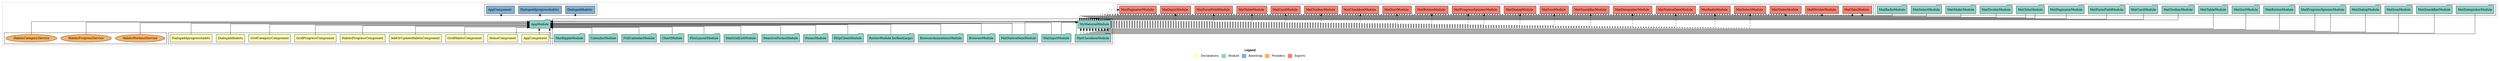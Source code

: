 digraph dependencies { node [shape="rect", style="filled", colorscheme=set312]; ranksep=0.4; compound=false; remincross=true; splines=true; splines=ortho; rankdir=LR; rankdir=TB; rankdir=BT; label=<<table BORDER="0"> <tr> <td colspan="5" align="center"><b>Legend</b></td> </tr> <tr> <td> <table BORDER="0"> <tr> <td bgcolor="#ffffb3" width="20"></td> <td>  Declarations</td> </tr> </table> </td> <td> <table BORDER="0"> <tr> <td bgcolor="#8dd3c7" width="20"></td> <td>  Module</td> </tr> </table> </td> <td> <table BORDER="0"> <tr> <td bgcolor="#80b1d3" width="20"></td> <td>  Bootstrap</td> </tr> </table> </td> <td> <table BORDER="0"> <tr> <td bgcolor="#fdb462" width="20"></td> <td>  Providers</td> </tr> </table> </td> <td> <table BORDER="0"> <tr> <td bgcolor="#fb8072" width="20"></td> <td>  Exports</td> </tr> </table> </td> </tr></table>>; ratio=compress; fontname="sans-serif";  subgraph "cluster_AppModule" { label=""; style="dotted";node [shape="folder", fillcolor=1]; subgraph cluster_AppModule_declarations { style="solid";node [style="filled", shape="rect"]; node [fillcolor=2]; "AppComponent"; node [fillcolor=2]; "HomeComponent"; node [fillcolor=2]; "GridHabitsComponent"; node [fillcolor=2]; "AddOrUpdateHabitsComponent"; node [fillcolor=2]; "HabitsProgressComponent"; node [fillcolor=2]; "GridProgressComponent"; node [fillcolor=2]; "GridCategoryComponent"; node [fillcolor=2]; "Dialogaddhabits"; node [fillcolor=2]; "Dialogaddprogresshabits"; }  "AppComponent" -> "AppModule" [style="solid", lhead="cluster_AppModule" ltail="cluster_AppModule_declarations"]; subgraph "cluster_AppModule_AppComponent_providers" { style="solid";  }  "HomeComponent" -> "AppModule" [style="solid", lhead="cluster_AppModule" ltail="cluster_AppModule_declarations"]; subgraph "cluster_AppModule_HomeComponent_providers" { style="solid";  }  "GridHabitsComponent" -> "AppModule" [style="solid", lhead="cluster_AppModule" ltail="cluster_AppModule_declarations"]; subgraph "cluster_AppModule_GridHabitsComponent_providers" { style="solid";  }  "AddOrUpdateHabitsComponent" -> "AppModule" [style="solid", lhead="cluster_AppModule" ltail="cluster_AppModule_declarations"]; subgraph "cluster_AppModule_AddOrUpdateHabitsComponent_providers" { style="solid";  }  "HabitsProgressComponent" -> "AppModule" [style="solid", lhead="cluster_AppModule" ltail="cluster_AppModule_declarations"]; subgraph "cluster_AppModule_HabitsProgressComponent_providers" { style="solid";  }  "GridProgressComponent" -> "AppModule" [style="solid", lhead="cluster_AppModule" ltail="cluster_AppModule_declarations"]; subgraph "cluster_AppModule_GridProgressComponent_providers" { style="solid";  }  "GridCategoryComponent" -> "AppModule" [style="solid", lhead="cluster_AppModule" ltail="cluster_AppModule_declarations"]; subgraph "cluster_AppModule_GridCategoryComponent_providers" { style="solid";  }  "Dialogaddhabits" -> "AppModule" [style="solid", lhead="cluster_AppModule" ltail="cluster_AppModule_declarations"]; subgraph "cluster_AppModule_Dialogaddhabits_providers" { style="solid";  }  "Dialogaddprogresshabits" -> "AppModule" [style="solid", lhead="cluster_AppModule" ltail="cluster_AppModule_declarations"]; subgraph "cluster_AppModule_Dialogaddprogresshabits_providers" { style="solid";  }    subgraph cluster_AppModule_imports { style="solid"; node [style="filled", fillcolor=1, shape="rect"];    "BrowserModule" [label="BrowserModule", shape="folder"];    "BrowserAnimationsModule" [label="BrowserAnimationsModule", shape="folder"];    "MyMaterialModule" [label="MyMaterialModule", shape="folder"];    "RouterModule.forRoot(args)" [label="RouterModule.forRoot(args)", shape="folder"];    "HttpClientModule" [label="HttpClientModule", shape="folder"];    "FormsModule" [label="FormsModule", shape="folder"];    "MatNativeDateModule" [label="MatNativeDateModule", shape="folder"];    "ReactiveFormsModule" [label="ReactiveFormsModule", shape="folder"];    "MatGridListModule" [label="MatGridListModule", shape="folder"];    "FlexLayoutModule" [label="FlexLayoutModule", shape="folder"];    "ChartModule" [label="ChartModule", shape="folder"];    "FullCalendarModule" [label="FullCalendarModule", shape="folder"];    "CalendarModule" [label="CalendarModule", shape="folder"];    "MatRippleModule" [label="MatRippleModule", shape="folder"];    "MatCheckboxModule" [label="MatCheckboxModule", shape="folder"];    "MatInputModule" [label="MatInputModule", shape="folder"];   }    "BrowserModule" -> "AppModule" [lhead="cluster_AppModule", ltail="cluster_AppModule_imports"];    "BrowserAnimationsModule" -> "AppModule" [lhead="cluster_AppModule", ltail="cluster_AppModule_imports"];    "MyMaterialModule" -> "AppModule" [lhead="cluster_AppModule", ltail="cluster_AppModule_imports"];    "RouterModule.forRoot(args)" -> "AppModule" [lhead="cluster_AppModule", ltail="cluster_AppModule_imports"];    "HttpClientModule" -> "AppModule" [lhead="cluster_AppModule", ltail="cluster_AppModule_imports"];    "FormsModule" -> "AppModule" [lhead="cluster_AppModule", ltail="cluster_AppModule_imports"];    "MatNativeDateModule" -> "AppModule" [lhead="cluster_AppModule", ltail="cluster_AppModule_imports"];    "ReactiveFormsModule" -> "AppModule" [lhead="cluster_AppModule", ltail="cluster_AppModule_imports"];    "MatGridListModule" -> "AppModule" [lhead="cluster_AppModule", ltail="cluster_AppModule_imports"];    "FlexLayoutModule" -> "AppModule" [lhead="cluster_AppModule", ltail="cluster_AppModule_imports"];    "ChartModule" -> "AppModule" [lhead="cluster_AppModule", ltail="cluster_AppModule_imports"];    "FullCalendarModule" -> "AppModule" [lhead="cluster_AppModule", ltail="cluster_AppModule_imports"];    "CalendarModule" -> "AppModule" [lhead="cluster_AppModule", ltail="cluster_AppModule_imports"];    "MatRippleModule" -> "AppModule" [lhead="cluster_AppModule", ltail="cluster_AppModule_imports"];    "MatCheckboxModule" -> "AppModule" [lhead="cluster_AppModule", ltail="cluster_AppModule_imports"];    "MatInputModule" -> "AppModule" [lhead="cluster_AppModule", ltail="cluster_AppModule_imports"];     subgraph cluster_AppModule_exports { style="solid";node [style="filled", fillcolor=4, shape="rect"];}    subgraph cluster_AppModule_bootstrap { style="solid"; node [style="filled", fillcolor=5, shape="rect"];  "AppComponent " [label="AppComponent ", shape="rect"]  "Dialogaddhabits " [label="Dialogaddhabits ", shape="rect"]  "Dialogaddprogresshabits " [label="Dialogaddprogresshabits ", shape="rect"]  }  "AppModule" -> "AppComponent " [style="dotted", lhead="cluster_AppModule_bootstrap" ltail="cluster_AppModule"];  "AppModule" -> "Dialogaddhabits " [style="dotted", lhead="cluster_AppModule_bootstrap" ltail="cluster_AppModule"];  "AppModule" -> "Dialogaddprogresshabits " [style="dotted", lhead="cluster_AppModule_bootstrap" ltail="cluster_AppModule"];    subgraph cluster_AppModule_providers { style="solid"; node [style="filled", fillcolor=6, shape="rect"];    "HabitsWorkoutService" [label="HabitsWorkoutService", shape="oval"];    "HabitsProgressService" [label="HabitsProgressService", shape="oval"];    "HabitsCategoryService" [label="HabitsCategoryService", shape="oval"];   }    "HabitsWorkoutService" -> "AppModule" [lhead="cluster_AppModule", ltail="cluster_AppModule_providers"];    "HabitsProgressService" -> "AppModule" [lhead="cluster_AppModule", ltail="cluster_AppModule_providers"];    "HabitsCategoryService" -> "AppModule" [lhead="cluster_AppModule", ltail="cluster_AppModule_providers"];     }  subgraph "cluster_MyMaterialModule" { label=""; style="dotted";node [shape="folder", fillcolor=1]; subgraph cluster_MyMaterialModule_declarations { style="solid";node [style="filled", shape="rect"]; }    subgraph cluster_MyMaterialModule_imports { style="solid"; node [style="filled", fillcolor=1, shape="rect"];    "MatTabsModule" [label="MatTabsModule", shape="folder"];    "MatDividerModule" [label="MatDividerModule", shape="folder"];    "MatSliderModule" [label="MatSliderModule", shape="folder"];    "MatSelectModule" [label="MatSelectModule", shape="folder"];    "MatRadioModule" [label="MatRadioModule", shape="folder"];    "MatNativeDateModule" [label="MatNativeDateModule", shape="folder"];    "MatDatepickerModule" [label="MatDatepickerModule", shape="folder"];    "MatSnackBarModule" [label="MatSnackBarModule", shape="folder"];    "MatIconModule" [label="MatIconModule", shape="folder"];    "MatDialogModule" [label="MatDialogModule", shape="folder"];    "MatProgressSpinnerModule" [label="MatProgressSpinnerModule", shape="folder"];    "MatButtonModule" [label="MatButtonModule", shape="folder"];    "MatSortModule" [label="MatSortModule", shape="folder"];    "MatTableModule" [label="MatTableModule", shape="folder"];    "MatTabsModule" [label="MatTabsModule", shape="folder"];    "MatCheckboxModule" [label="MatCheckboxModule", shape="folder"];    "MatToolbarModule" [label="MatToolbarModule", shape="folder"];    "MatCardModule" [label="MatCardModule", shape="folder"];    "MatFormFieldModule" [label="MatFormFieldModule", shape="folder"];    "MatProgressSpinnerModule" [label="MatProgressSpinnerModule", shape="folder"];    "MatInputModule" [label="MatInputModule", shape="folder"];    "MatPaginatorModule" [label="MatPaginatorModule", shape="folder"];   }    "MatTabsModule" -> "MyMaterialModule" [lhead="cluster_MyMaterialModule", ltail="cluster_MyMaterialModule_imports"];    "MatDividerModule" -> "MyMaterialModule" [lhead="cluster_MyMaterialModule", ltail="cluster_MyMaterialModule_imports"];    "MatSliderModule" -> "MyMaterialModule" [lhead="cluster_MyMaterialModule", ltail="cluster_MyMaterialModule_imports"];    "MatSelectModule" -> "MyMaterialModule" [lhead="cluster_MyMaterialModule", ltail="cluster_MyMaterialModule_imports"];    "MatRadioModule" -> "MyMaterialModule" [lhead="cluster_MyMaterialModule", ltail="cluster_MyMaterialModule_imports"];    "MatNativeDateModule" -> "MyMaterialModule" [lhead="cluster_MyMaterialModule", ltail="cluster_MyMaterialModule_imports"];    "MatDatepickerModule" -> "MyMaterialModule" [lhead="cluster_MyMaterialModule", ltail="cluster_MyMaterialModule_imports"];    "MatSnackBarModule" -> "MyMaterialModule" [lhead="cluster_MyMaterialModule", ltail="cluster_MyMaterialModule_imports"];    "MatIconModule" -> "MyMaterialModule" [lhead="cluster_MyMaterialModule", ltail="cluster_MyMaterialModule_imports"];    "MatDialogModule" -> "MyMaterialModule" [lhead="cluster_MyMaterialModule", ltail="cluster_MyMaterialModule_imports"];    "MatProgressSpinnerModule" -> "MyMaterialModule" [lhead="cluster_MyMaterialModule", ltail="cluster_MyMaterialModule_imports"];    "MatButtonModule" -> "MyMaterialModule" [lhead="cluster_MyMaterialModule", ltail="cluster_MyMaterialModule_imports"];    "MatSortModule" -> "MyMaterialModule" [lhead="cluster_MyMaterialModule", ltail="cluster_MyMaterialModule_imports"];    "MatTableModule" -> "MyMaterialModule" [lhead="cluster_MyMaterialModule", ltail="cluster_MyMaterialModule_imports"];    "MatTabsModule" -> "MyMaterialModule" [lhead="cluster_MyMaterialModule", ltail="cluster_MyMaterialModule_imports"];    "MatCheckboxModule" -> "MyMaterialModule" [lhead="cluster_MyMaterialModule", ltail="cluster_MyMaterialModule_imports"];    "MatToolbarModule" -> "MyMaterialModule" [lhead="cluster_MyMaterialModule", ltail="cluster_MyMaterialModule_imports"];    "MatCardModule" -> "MyMaterialModule" [lhead="cluster_MyMaterialModule", ltail="cluster_MyMaterialModule_imports"];    "MatFormFieldModule" -> "MyMaterialModule" [lhead="cluster_MyMaterialModule", ltail="cluster_MyMaterialModule_imports"];    "MatProgressSpinnerModule" -> "MyMaterialModule" [lhead="cluster_MyMaterialModule", ltail="cluster_MyMaterialModule_imports"];    "MatInputModule" -> "MyMaterialModule" [lhead="cluster_MyMaterialModule", ltail="cluster_MyMaterialModule_imports"];    "MatPaginatorModule" -> "MyMaterialModule" [lhead="cluster_MyMaterialModule", ltail="cluster_MyMaterialModule_imports"];     subgraph cluster_MyMaterialModule_exports { style="solid";node [style="filled", fillcolor=4, shape="rect"];"MatTabsModule " [label="MatTabsModule ", shape="rect"]"MatDividerModule " [label="MatDividerModule ", shape="rect"]"MatSliderModule " [label="MatSliderModule ", shape="rect"]"MatSelectModule " [label="MatSelectModule ", shape="rect"]"MatRadioModule " [label="MatRadioModule ", shape="rect"]"MatNativeDateModule " [label="MatNativeDateModule ", shape="rect"]"MatDatepickerModule " [label="MatDatepickerModule ", shape="rect"]"MatSnackBarModule " [label="MatSnackBarModule ", shape="rect"]"MatIconModule " [label="MatIconModule ", shape="rect"]"MatDialogModule " [label="MatDialogModule ", shape="rect"]"MatProgressSpinnerModule " [label="MatProgressSpinnerModule ", shape="rect"]"MatButtonModule " [label="MatButtonModule ", shape="rect"]"MatSortModule " [label="MatSortModule ", shape="rect"]"MatCheckboxModule " [label="MatCheckboxModule ", shape="rect"]"MatToolbarModule " [label="MatToolbarModule ", shape="rect"]"MatCardModule " [label="MatCardModule ", shape="rect"]"MatTableModule " [label="MatTableModule ", shape="rect"]"MatTabsModule " [label="MatTabsModule ", shape="rect"]"MatFormFieldModule " [label="MatFormFieldModule ", shape="rect"]"MatProgressSpinnerModule " [label="MatProgressSpinnerModule ", shape="rect"]"MatInputModule " [label="MatInputModule ", shape="rect"]"MatPaginatorModule " [label="MatPaginatorModule ", shape="rect"]}  "MyMaterialModule" -> "MatTabsModule " [style="dashed", ltail="cluster_MyMaterialModule" lhead="cluster_MyMaterialModule_exports"];  "MyMaterialModule" -> "MatDividerModule " [style="dashed", ltail="cluster_MyMaterialModule" lhead="cluster_MyMaterialModule_exports"];  "MyMaterialModule" -> "MatSliderModule " [style="dashed", ltail="cluster_MyMaterialModule" lhead="cluster_MyMaterialModule_exports"];  "MyMaterialModule" -> "MatSelectModule " [style="dashed", ltail="cluster_MyMaterialModule" lhead="cluster_MyMaterialModule_exports"];  "MyMaterialModule" -> "MatRadioModule " [style="dashed", ltail="cluster_MyMaterialModule" lhead="cluster_MyMaterialModule_exports"];  "MyMaterialModule" -> "MatNativeDateModule " [style="dashed", ltail="cluster_MyMaterialModule" lhead="cluster_MyMaterialModule_exports"];  "MyMaterialModule" -> "MatDatepickerModule " [style="dashed", ltail="cluster_MyMaterialModule" lhead="cluster_MyMaterialModule_exports"];  "MyMaterialModule" -> "MatSnackBarModule " [style="dashed", ltail="cluster_MyMaterialModule" lhead="cluster_MyMaterialModule_exports"];  "MyMaterialModule" -> "MatIconModule " [style="dashed", ltail="cluster_MyMaterialModule" lhead="cluster_MyMaterialModule_exports"];  "MyMaterialModule" -> "MatDialogModule " [style="dashed", ltail="cluster_MyMaterialModule" lhead="cluster_MyMaterialModule_exports"];  "MyMaterialModule" -> "MatProgressSpinnerModule " [style="dashed", ltail="cluster_MyMaterialModule" lhead="cluster_MyMaterialModule_exports"];  "MyMaterialModule" -> "MatButtonModule " [style="dashed", ltail="cluster_MyMaterialModule" lhead="cluster_MyMaterialModule_exports"];  "MyMaterialModule" -> "MatSortModule " [style="dashed", ltail="cluster_MyMaterialModule" lhead="cluster_MyMaterialModule_exports"];  "MyMaterialModule" -> "MatCheckboxModule " [style="dashed", ltail="cluster_MyMaterialModule" lhead="cluster_MyMaterialModule_exports"];  "MyMaterialModule" -> "MatToolbarModule " [style="dashed", ltail="cluster_MyMaterialModule" lhead="cluster_MyMaterialModule_exports"];  "MyMaterialModule" -> "MatCardModule " [style="dashed", ltail="cluster_MyMaterialModule" lhead="cluster_MyMaterialModule_exports"];  "MyMaterialModule" -> "MatTableModule " [style="dashed", ltail="cluster_MyMaterialModule" lhead="cluster_MyMaterialModule_exports"];  "MyMaterialModule" -> "MatTabsModule " [style="dashed", ltail="cluster_MyMaterialModule" lhead="cluster_MyMaterialModule_exports"];  "MyMaterialModule" -> "MatFormFieldModule " [style="dashed", ltail="cluster_MyMaterialModule" lhead="cluster_MyMaterialModule_exports"];  "MyMaterialModule" -> "MatProgressSpinnerModule " [style="dashed", ltail="cluster_MyMaterialModule" lhead="cluster_MyMaterialModule_exports"];  "MyMaterialModule" -> "MatInputModule " [style="dashed", ltail="cluster_MyMaterialModule" lhead="cluster_MyMaterialModule_exports"];  "MyMaterialModule" -> "MatPaginatorModule " [style="dashed", ltail="cluster_MyMaterialModule" lhead="cluster_MyMaterialModule_exports"];    subgraph cluster_MyMaterialModule_bootstrap { style="solid"; node [style="filled", fillcolor=5, shape="rect"];  }    subgraph cluster_MyMaterialModule_providers { style="solid"; node [style="filled", fillcolor=6, shape="rect"];   }     }  }